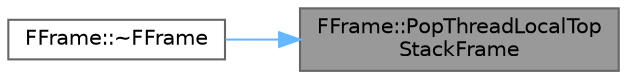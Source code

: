 digraph "FFrame::PopThreadLocalTopStackFrame"
{
 // INTERACTIVE_SVG=YES
 // LATEX_PDF_SIZE
  bgcolor="transparent";
  edge [fontname=Helvetica,fontsize=10,labelfontname=Helvetica,labelfontsize=10];
  node [fontname=Helvetica,fontsize=10,shape=box,height=0.2,width=0.4];
  rankdir="RL";
  Node1 [id="Node000001",label="FFrame::PopThreadLocalTop\lStackFrame",height=0.2,width=0.4,color="gray40", fillcolor="grey60", style="filled", fontcolor="black",tooltip=" "];
  Node1 -> Node2 [id="edge1_Node000001_Node000002",dir="back",color="steelblue1",style="solid",tooltip=" "];
  Node2 [id="Node000002",label="FFrame::~FFrame",height=0.2,width=0.4,color="grey40", fillcolor="white", style="filled",URL="$d0/d68/structFFrame.html#adc8207df7644b02c73bc38ce15917ac6",tooltip=" "];
}
